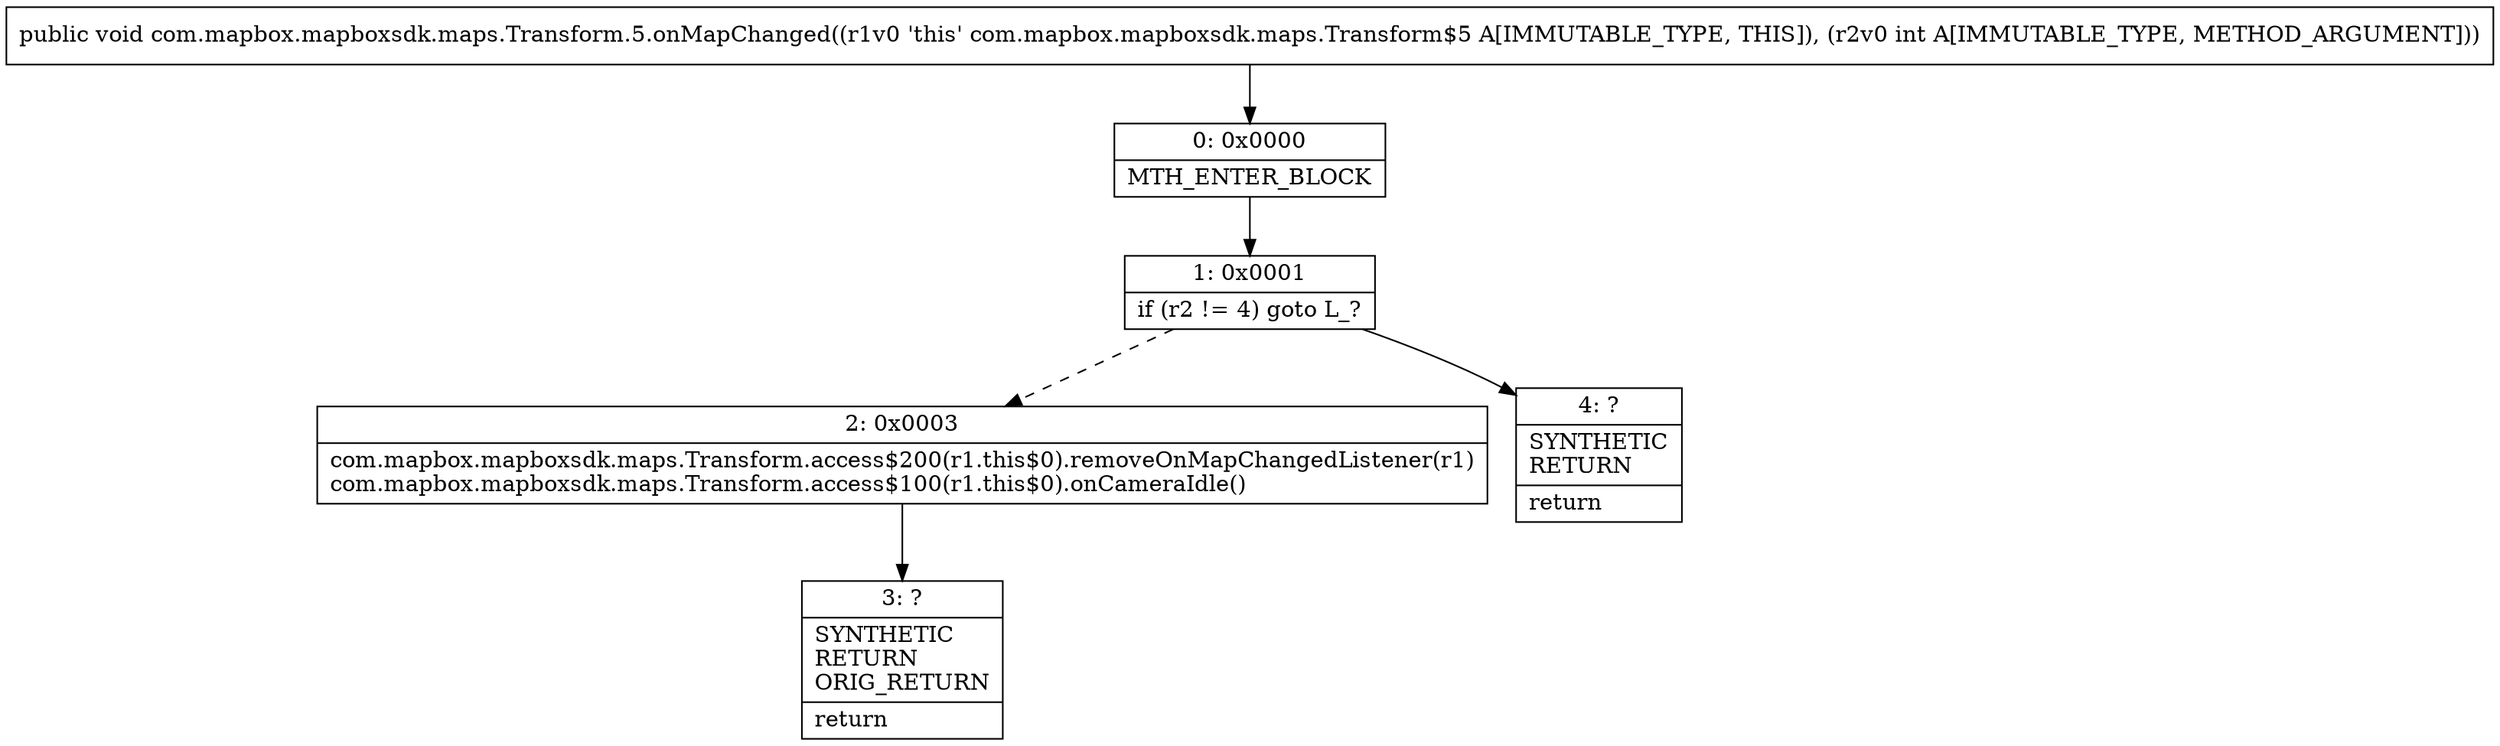 digraph "CFG forcom.mapbox.mapboxsdk.maps.Transform.5.onMapChanged(I)V" {
Node_0 [shape=record,label="{0\:\ 0x0000|MTH_ENTER_BLOCK\l}"];
Node_1 [shape=record,label="{1\:\ 0x0001|if (r2 != 4) goto L_?\l}"];
Node_2 [shape=record,label="{2\:\ 0x0003|com.mapbox.mapboxsdk.maps.Transform.access$200(r1.this$0).removeOnMapChangedListener(r1)\lcom.mapbox.mapboxsdk.maps.Transform.access$100(r1.this$0).onCameraIdle()\l}"];
Node_3 [shape=record,label="{3\:\ ?|SYNTHETIC\lRETURN\lORIG_RETURN\l|return\l}"];
Node_4 [shape=record,label="{4\:\ ?|SYNTHETIC\lRETURN\l|return\l}"];
MethodNode[shape=record,label="{public void com.mapbox.mapboxsdk.maps.Transform.5.onMapChanged((r1v0 'this' com.mapbox.mapboxsdk.maps.Transform$5 A[IMMUTABLE_TYPE, THIS]), (r2v0 int A[IMMUTABLE_TYPE, METHOD_ARGUMENT])) }"];
MethodNode -> Node_0;
Node_0 -> Node_1;
Node_1 -> Node_2[style=dashed];
Node_1 -> Node_4;
Node_2 -> Node_3;
}

